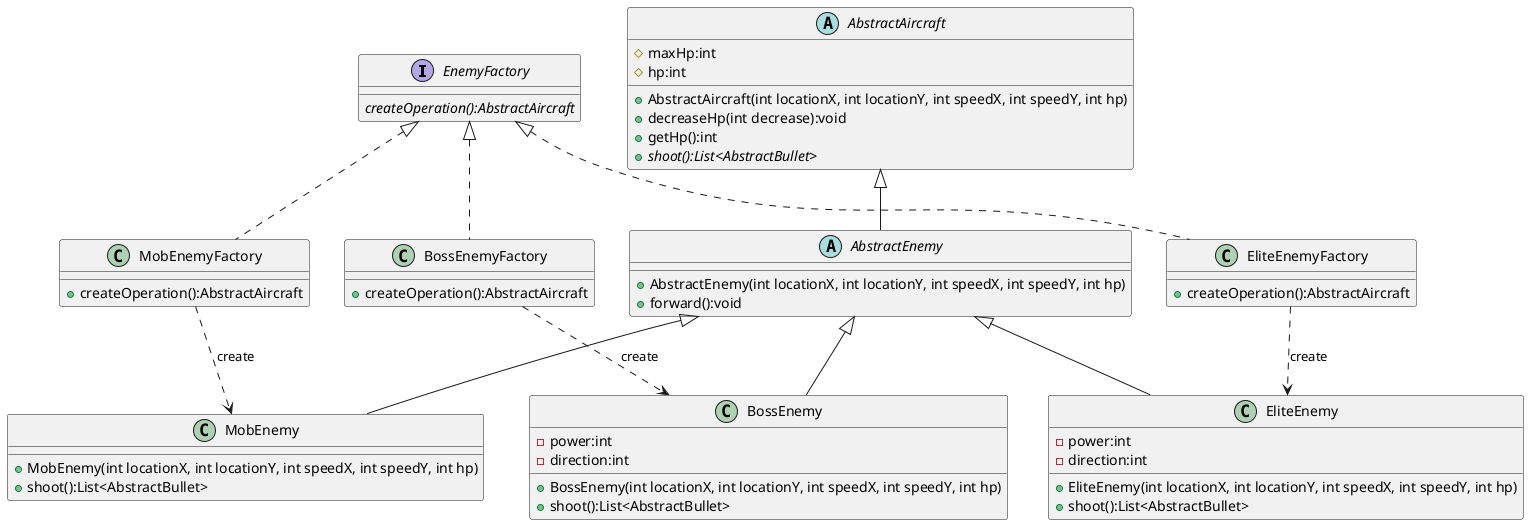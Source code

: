 @startuml
'https://plantuml.com/class-diagram

interface EnemyFactory
{
    {abstract}createOperation():AbstractAircraft
}

abstract class AbstractAircraft
{
	# maxHp:int
    # hp:int
    + AbstractAircraft(int locationX, int locationY, int speedX, int speedY, int hp)
    + decreaseHp(int decrease):void
    + getHp():int
    + {abstract} shoot():List<AbstractBullet>
 }

class MobEnemyFactory implements EnemyFactory
{
    + createOperation():AbstractAircraft
}

class EliteEnemyFactory implements EnemyFactory{
    + createOperation():AbstractAircraft
}

class BossEnemyFactory implements EnemyFactory{
    + createOperation():AbstractAircraft
}

class MobEnemy {
    + MobEnemy(int locationX, int locationY, int speedX, int speedY, int hp)
    + shoot():List<AbstractBullet>
}

class EliteEnemy{
    - power:int
    - direction:int
    + EliteEnemy(int locationX, int locationY, int speedX, int speedY, int hp)
    + shoot():List<AbstractBullet>
}

class BossEnemy{
    - power:int
    - direction:int
    + BossEnemy(int locationX, int locationY, int speedX, int speedY, int hp)
    + shoot():List<AbstractBullet>
}

abstract class AbstractEnemy{
    + AbstractEnemy(int locationX, int locationY, int speedX, int speedY, int hp)
    + forward():void
}

AbstractAircraft <|-- AbstractEnemy
AbstractEnemy <|-- MobEnemy
AbstractEnemy <|-- EliteEnemy
AbstractEnemy <|-- BossEnemy
BossEnemyFactory ..> BossEnemy: create
EliteEnemyFactory ..> EliteEnemy : create
MobEnemyFactory ..> MobEnemy : create


@enduml